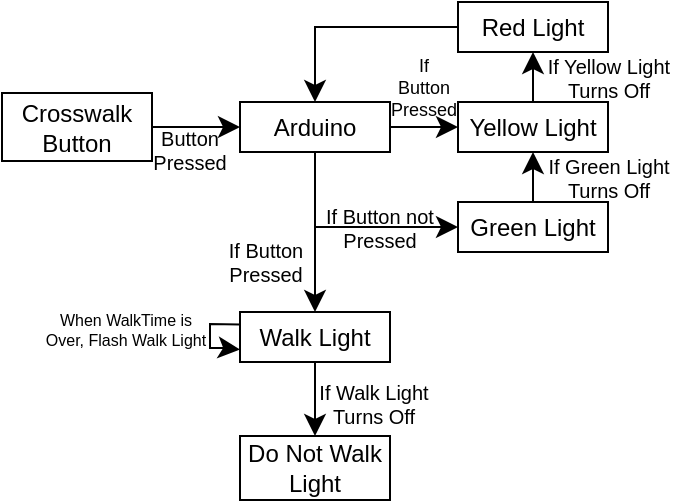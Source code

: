 <mxfile version="26.0.13">
  <diagram name="Page-1" id="EU4KGL_E3NAt_5HmW4gO">
    <mxGraphModel dx="609" dy="-248" grid="0" gridSize="10" guides="1" tooltips="1" connect="1" arrows="1" fold="1" page="0" pageScale="1" pageWidth="850" pageHeight="1100" math="0" shadow="0">
      <root>
        <mxCell id="0" />
        <mxCell id="1" parent="0" />
        <mxCell id="VVZmmfDa6QL_fkKKdsrA-9" style="edgeStyle=none;curved=1;rounded=0;orthogonalLoop=1;jettySize=auto;html=1;fontSize=12;startSize=8;endSize=8;" edge="1" parent="1" source="VVZmmfDa6QL_fkKKdsrA-5" target="VVZmmfDa6QL_fkKKdsrA-6">
          <mxGeometry relative="1" as="geometry" />
        </mxCell>
        <mxCell id="VVZmmfDa6QL_fkKKdsrA-5" value="Green Light" style="rounded=0;whiteSpace=wrap;html=1;" vertex="1" parent="1">
          <mxGeometry x="100" y="650" width="75" height="25" as="geometry" />
        </mxCell>
        <mxCell id="VVZmmfDa6QL_fkKKdsrA-10" style="edgeStyle=none;curved=1;rounded=0;orthogonalLoop=1;jettySize=auto;html=1;entryX=0.5;entryY=1;entryDx=0;entryDy=0;fontSize=12;startSize=8;endSize=8;" edge="1" parent="1" source="VVZmmfDa6QL_fkKKdsrA-6" target="VVZmmfDa6QL_fkKKdsrA-7">
          <mxGeometry relative="1" as="geometry" />
        </mxCell>
        <mxCell id="VVZmmfDa6QL_fkKKdsrA-6" value="Yellow Light" style="rounded=0;whiteSpace=wrap;html=1;" vertex="1" parent="1">
          <mxGeometry x="100" y="600" width="75" height="25" as="geometry" />
        </mxCell>
        <mxCell id="VVZmmfDa6QL_fkKKdsrA-13" style="edgeStyle=orthogonalEdgeStyle;rounded=0;orthogonalLoop=1;jettySize=auto;html=1;entryX=0.5;entryY=0;entryDx=0;entryDy=0;fontSize=12;startSize=8;endSize=8;" edge="1" parent="1" source="VVZmmfDa6QL_fkKKdsrA-7" target="VVZmmfDa6QL_fkKKdsrA-11">
          <mxGeometry relative="1" as="geometry" />
        </mxCell>
        <mxCell id="VVZmmfDa6QL_fkKKdsrA-7" value="Red Light" style="rounded=0;whiteSpace=wrap;html=1;" vertex="1" parent="1">
          <mxGeometry x="100" y="550" width="75" height="25" as="geometry" />
        </mxCell>
        <mxCell id="VVZmmfDa6QL_fkKKdsrA-14" style="rounded=0;orthogonalLoop=1;jettySize=auto;html=1;entryX=0;entryY=0.5;entryDx=0;entryDy=0;fontSize=12;startSize=8;endSize=8;elbow=vertical;exitX=0.5;exitY=1;exitDx=0;exitDy=0;edgeStyle=orthogonalEdgeStyle;" edge="1" parent="1" source="VVZmmfDa6QL_fkKKdsrA-11" target="VVZmmfDa6QL_fkKKdsrA-5">
          <mxGeometry relative="1" as="geometry" />
        </mxCell>
        <mxCell id="VVZmmfDa6QL_fkKKdsrA-18" style="edgeStyle=none;curved=1;rounded=0;orthogonalLoop=1;jettySize=auto;html=1;entryX=0.5;entryY=0;entryDx=0;entryDy=0;fontSize=12;startSize=8;endSize=8;" edge="1" parent="1" source="VVZmmfDa6QL_fkKKdsrA-11" target="VVZmmfDa6QL_fkKKdsrA-17">
          <mxGeometry relative="1" as="geometry" />
        </mxCell>
        <mxCell id="VVZmmfDa6QL_fkKKdsrA-21" style="edgeStyle=none;curved=1;rounded=0;orthogonalLoop=1;jettySize=auto;html=1;fontSize=12;startSize=8;endSize=8;" edge="1" parent="1" source="VVZmmfDa6QL_fkKKdsrA-11" target="VVZmmfDa6QL_fkKKdsrA-6">
          <mxGeometry relative="1" as="geometry" />
        </mxCell>
        <mxCell id="VVZmmfDa6QL_fkKKdsrA-11" value="Arduino" style="rounded=0;whiteSpace=wrap;html=1;" vertex="1" parent="1">
          <mxGeometry x="-9" y="600" width="75" height="25" as="geometry" />
        </mxCell>
        <mxCell id="VVZmmfDa6QL_fkKKdsrA-16" style="edgeStyle=none;curved=1;rounded=0;orthogonalLoop=1;jettySize=auto;html=1;entryX=0;entryY=0.5;entryDx=0;entryDy=0;fontSize=12;startSize=8;endSize=8;" edge="1" parent="1" source="VVZmmfDa6QL_fkKKdsrA-15" target="VVZmmfDa6QL_fkKKdsrA-11">
          <mxGeometry relative="1" as="geometry" />
        </mxCell>
        <mxCell id="VVZmmfDa6QL_fkKKdsrA-15" value="Crosswalk Button" style="rounded=0;whiteSpace=wrap;html=1;" vertex="1" parent="1">
          <mxGeometry x="-128" y="595.5" width="75" height="34" as="geometry" />
        </mxCell>
        <mxCell id="VVZmmfDa6QL_fkKKdsrA-20" style="edgeStyle=none;curved=1;rounded=0;orthogonalLoop=1;jettySize=auto;html=1;fontSize=12;startSize=8;endSize=8;" edge="1" parent="1" source="VVZmmfDa6QL_fkKKdsrA-17" target="VVZmmfDa6QL_fkKKdsrA-19">
          <mxGeometry relative="1" as="geometry" />
        </mxCell>
        <mxCell id="VVZmmfDa6QL_fkKKdsrA-33" style="rounded=0;orthogonalLoop=1;jettySize=auto;html=1;fontSize=12;startSize=8;endSize=8;exitX=0;exitY=0.25;exitDx=0;exitDy=0;elbow=vertical;entryX=0;entryY=0.75;entryDx=0;entryDy=0;" edge="1" parent="1" source="VVZmmfDa6QL_fkKKdsrA-17" target="VVZmmfDa6QL_fkKKdsrA-17">
          <mxGeometry relative="1" as="geometry">
            <mxPoint x="-23" y="746" as="targetPoint" />
            <Array as="points">
              <mxPoint x="-24" y="711" />
              <mxPoint x="-24" y="723" />
              <mxPoint x="-17" y="723" />
            </Array>
          </mxGeometry>
        </mxCell>
        <mxCell id="VVZmmfDa6QL_fkKKdsrA-17" value="Walk Light" style="rounded=0;whiteSpace=wrap;html=1;" vertex="1" parent="1">
          <mxGeometry x="-9" y="705" width="75" height="25" as="geometry" />
        </mxCell>
        <mxCell id="VVZmmfDa6QL_fkKKdsrA-19" value="Do Not Walk Light" style="rounded=0;whiteSpace=wrap;html=1;" vertex="1" parent="1">
          <mxGeometry x="-9" y="767" width="75" height="32" as="geometry" />
        </mxCell>
        <mxCell id="VVZmmfDa6QL_fkKKdsrA-22" value="&lt;font&gt;Button Pressed&lt;/font&gt;" style="text;strokeColor=none;fillColor=none;html=1;align=center;verticalAlign=middle;whiteSpace=wrap;rounded=0;fontSize=10;spacing=2;spacingBottom=0;" vertex="1" parent="1">
          <mxGeometry x="-64" y="609" width="60" height="30" as="geometry" />
        </mxCell>
        <mxCell id="VVZmmfDa6QL_fkKKdsrA-24" value="&lt;font&gt;If Button Pressed&lt;/font&gt;" style="text;strokeColor=none;fillColor=none;html=1;align=center;verticalAlign=middle;whiteSpace=wrap;rounded=0;fontSize=10;spacing=2;spacingBottom=0;" vertex="1" parent="1">
          <mxGeometry x="-26" y="659" width="60" height="42" as="geometry" />
        </mxCell>
        <mxCell id="VVZmmfDa6QL_fkKKdsrA-25" value="&lt;font&gt;If Button not Pressed&lt;/font&gt;" style="text;strokeColor=none;fillColor=none;html=1;align=center;verticalAlign=middle;whiteSpace=wrap;rounded=0;fontSize=10;spacing=2;spacingBottom=0;" vertex="1" parent="1">
          <mxGeometry x="31" y="641.5" width="60" height="42" as="geometry" />
        </mxCell>
        <mxCell id="VVZmmfDa6QL_fkKKdsrA-26" value="&lt;font&gt;If Button Pressed&lt;/font&gt;" style="text;strokeColor=none;fillColor=none;html=1;align=center;verticalAlign=middle;whiteSpace=wrap;rounded=0;fontSize=9;spacing=2;spacingBottom=0;" vertex="1" parent="1">
          <mxGeometry x="67" y="580" width="32" height="26" as="geometry" />
        </mxCell>
        <mxCell id="VVZmmfDa6QL_fkKKdsrA-28" style="edgeStyle=none;curved=1;rounded=0;orthogonalLoop=1;jettySize=auto;html=1;entryX=1;entryY=0.5;entryDx=0;entryDy=0;fontSize=12;startSize=8;endSize=8;" edge="1" parent="1" source="VVZmmfDa6QL_fkKKdsrA-26" target="VVZmmfDa6QL_fkKKdsrA-26">
          <mxGeometry relative="1" as="geometry" />
        </mxCell>
        <mxCell id="VVZmmfDa6QL_fkKKdsrA-30" value="If Walk Light Turns Off" style="text;strokeColor=none;fillColor=none;html=1;align=center;verticalAlign=middle;whiteSpace=wrap;rounded=0;fontSize=10;spacing=2;spacingBottom=0;" vertex="1" parent="1">
          <mxGeometry x="28" y="730" width="60" height="42" as="geometry" />
        </mxCell>
        <mxCell id="VVZmmfDa6QL_fkKKdsrA-31" value="If Green Light Turns Off" style="text;strokeColor=none;fillColor=none;html=1;align=center;verticalAlign=middle;whiteSpace=wrap;rounded=0;fontSize=10;spacing=2;spacingBottom=0;" vertex="1" parent="1">
          <mxGeometry x="141" y="617" width="69" height="42" as="geometry" />
        </mxCell>
        <mxCell id="VVZmmfDa6QL_fkKKdsrA-32" value="If Yellow Light Turns Off" style="text;strokeColor=none;fillColor=none;html=1;align=center;verticalAlign=middle;whiteSpace=wrap;rounded=0;fontSize=10;spacing=2;spacingBottom=0;" vertex="1" parent="1">
          <mxGeometry x="141" y="567" width="69" height="42" as="geometry" />
        </mxCell>
        <mxCell id="VVZmmfDa6QL_fkKKdsrA-34" value="When WalkTime is Over, Flash Walk Light" style="text;strokeColor=none;fillColor=none;html=1;align=center;verticalAlign=middle;whiteSpace=wrap;rounded=0;fontSize=8;" vertex="1" parent="1">
          <mxGeometry x="-110" y="701" width="88" height="26" as="geometry" />
        </mxCell>
      </root>
    </mxGraphModel>
  </diagram>
</mxfile>
